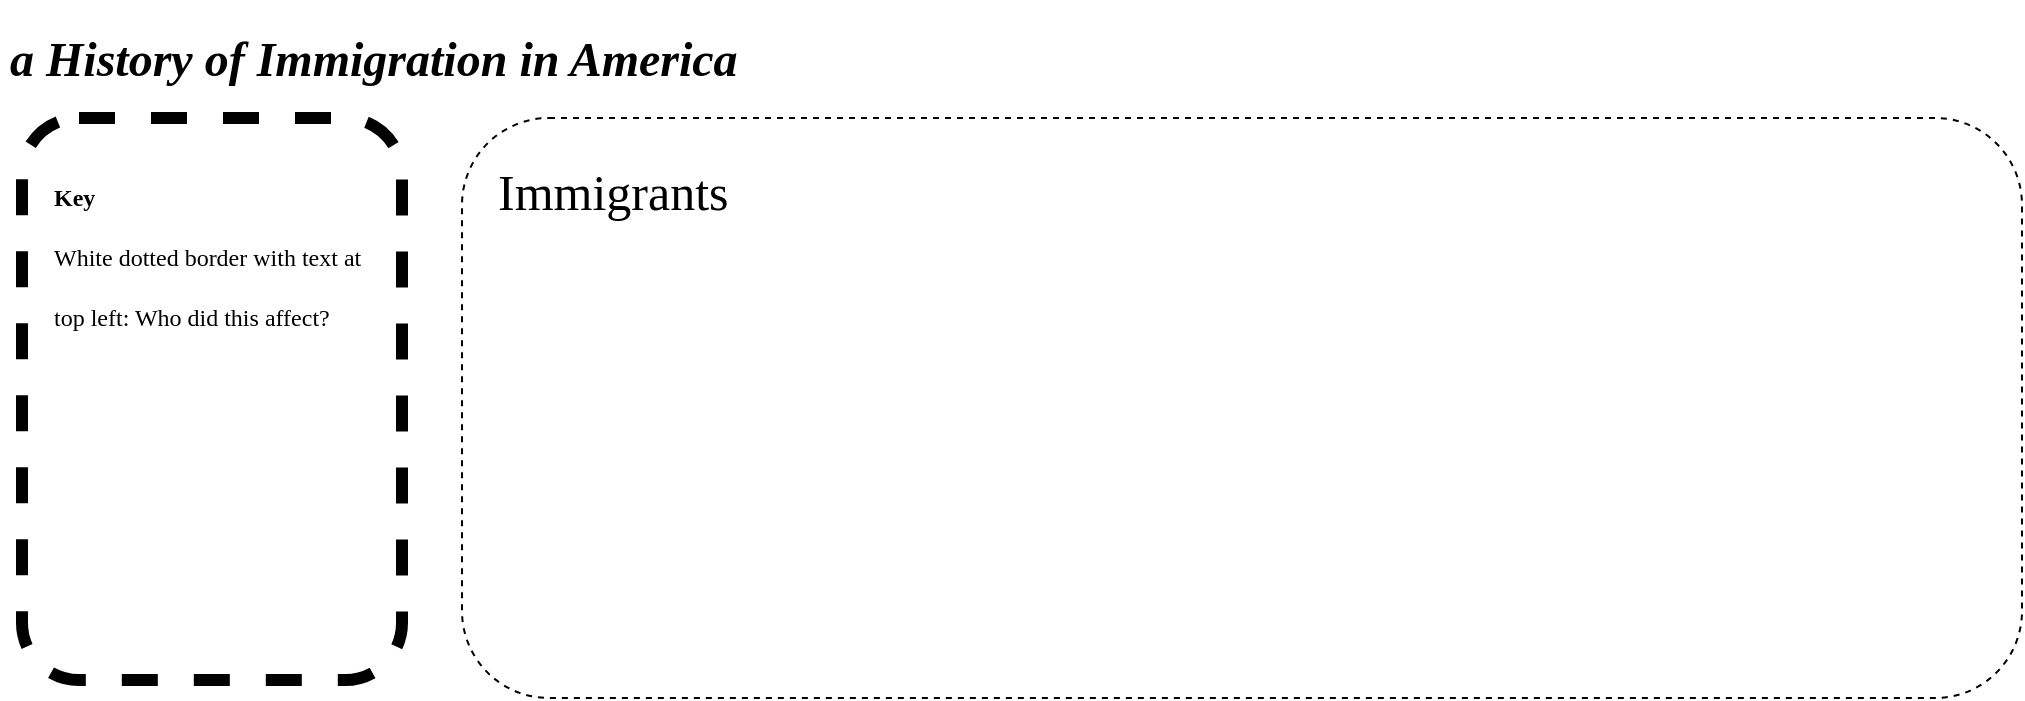 <mxfile version="20.4.0" type="github">
  <diagram id="8aHjTuVdDUwx5xcK955B" name="Page-1">
    <mxGraphModel dx="1178" dy="857" grid="1" gridSize="10" guides="1" tooltips="1" connect="1" arrows="1" fold="1" page="1" pageScale="1" pageWidth="291" pageHeight="413" math="0" shadow="0">
      <root>
        <mxCell id="0" />
        <mxCell id="1" parent="0" />
        <mxCell id="v_aprBp19KvxG6Y_NhS7-2" value="&lt;div style=&quot;&quot;&gt;&lt;font style=&quot;font-size: 25px;&quot;&gt;Immigrants&lt;/font&gt;&lt;/div&gt;" style="rounded=1;whiteSpace=wrap;html=1;fontFamily=Libre Baskerville;fontSource=https%3A%2F%2Ffonts.googleapis.com%2Fcss%3Ffamily%3DLibre%2BBaskerville;dashed=1;fillColor=none;align=left;horizontal=1;verticalAlign=top;spacingLeft=16;spacingRight=0;spacingBottom=11;spacingTop=16;" vertex="1" parent="1">
          <mxGeometry x="-60" y="-351" width="780" height="290" as="geometry" />
        </mxCell>
        <mxCell id="v_aprBp19KvxG6Y_NhS7-3" value="&lt;h1&gt;&lt;i&gt;a History of Immigration in America&lt;/i&gt;&lt;/h1&gt;" style="text;html=1;strokeColor=none;fillColor=none;spacing=5;spacingTop=-20;whiteSpace=wrap;overflow=hidden;rounded=0;dashed=1;fontFamily=Libre Baskerville;fontSource=https%3A%2F%2Ffonts.googleapis.com%2Fcss%3Ffamily%3DLibre%2BBaskerville;" vertex="1" parent="1">
          <mxGeometry x="-291" y="-400" width="530" height="120" as="geometry" />
        </mxCell>
        <mxCell id="v_aprBp19KvxG6Y_NhS7-4" value="&lt;span style=&quot;font-size: 12px; line-height: 0.6;&quot;&gt;&lt;b&gt;Key&lt;/b&gt;&lt;br&gt;White dotted border with text at top left: Who did this affect?&lt;br&gt;&lt;br&gt;&lt;/span&gt;" style="rounded=1;html=1;dashed=1;fontFamily=Libre Baskerville;fontSource=https%3A%2F%2Ffonts.googleapis.com%2Fcss%3Ffamily%3DLibre%2BBaskerville;fontSize=25;fillColor=none;strokeWidth=6;align=left;horizontal=1;verticalAlign=top;spacing=16;labelPosition=center;verticalLabelPosition=middle;textDirection=ltr;whiteSpace=wrap;" vertex="1" parent="1">
          <mxGeometry x="-280" y="-351" width="190" height="281" as="geometry" />
        </mxCell>
      </root>
    </mxGraphModel>
  </diagram>
</mxfile>
